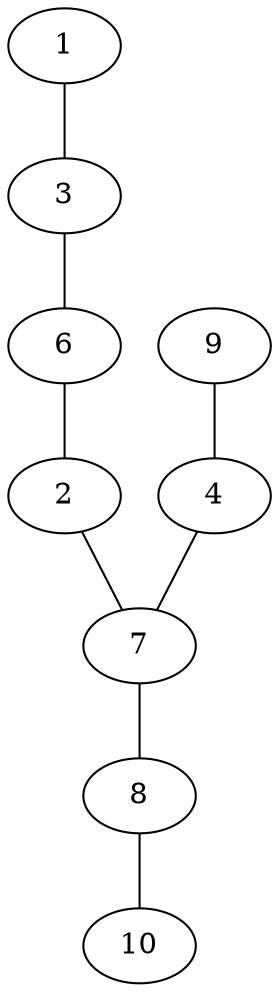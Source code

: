 graph{
1;
3;
6;
2;
7;
4;
9;
8;
10;
1 -- 3 ;
3 -- 6 ;
6 -- 2 ;
2 -- 7 ;
4 -- 7 ;
9 -- 4 ;
7 -- 8 ;
8 -- 10 ;
}